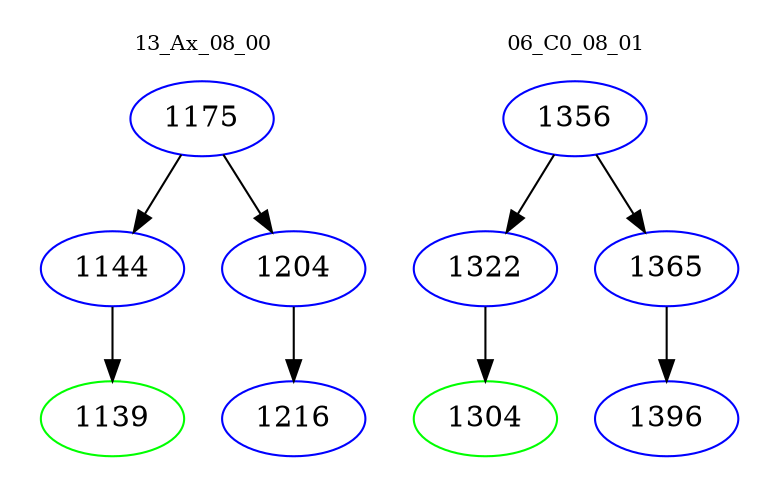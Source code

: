 digraph{
subgraph cluster_0 {
color = white
label = "13_Ax_08_00";
fontsize=10;
T0_1175 [label="1175", color="blue"]
T0_1175 -> T0_1144 [color="black"]
T0_1144 [label="1144", color="blue"]
T0_1144 -> T0_1139 [color="black"]
T0_1139 [label="1139", color="green"]
T0_1175 -> T0_1204 [color="black"]
T0_1204 [label="1204", color="blue"]
T0_1204 -> T0_1216 [color="black"]
T0_1216 [label="1216", color="blue"]
}
subgraph cluster_1 {
color = white
label = "06_C0_08_01";
fontsize=10;
T1_1356 [label="1356", color="blue"]
T1_1356 -> T1_1322 [color="black"]
T1_1322 [label="1322", color="blue"]
T1_1322 -> T1_1304 [color="black"]
T1_1304 [label="1304", color="green"]
T1_1356 -> T1_1365 [color="black"]
T1_1365 [label="1365", color="blue"]
T1_1365 -> T1_1396 [color="black"]
T1_1396 [label="1396", color="blue"]
}
}
